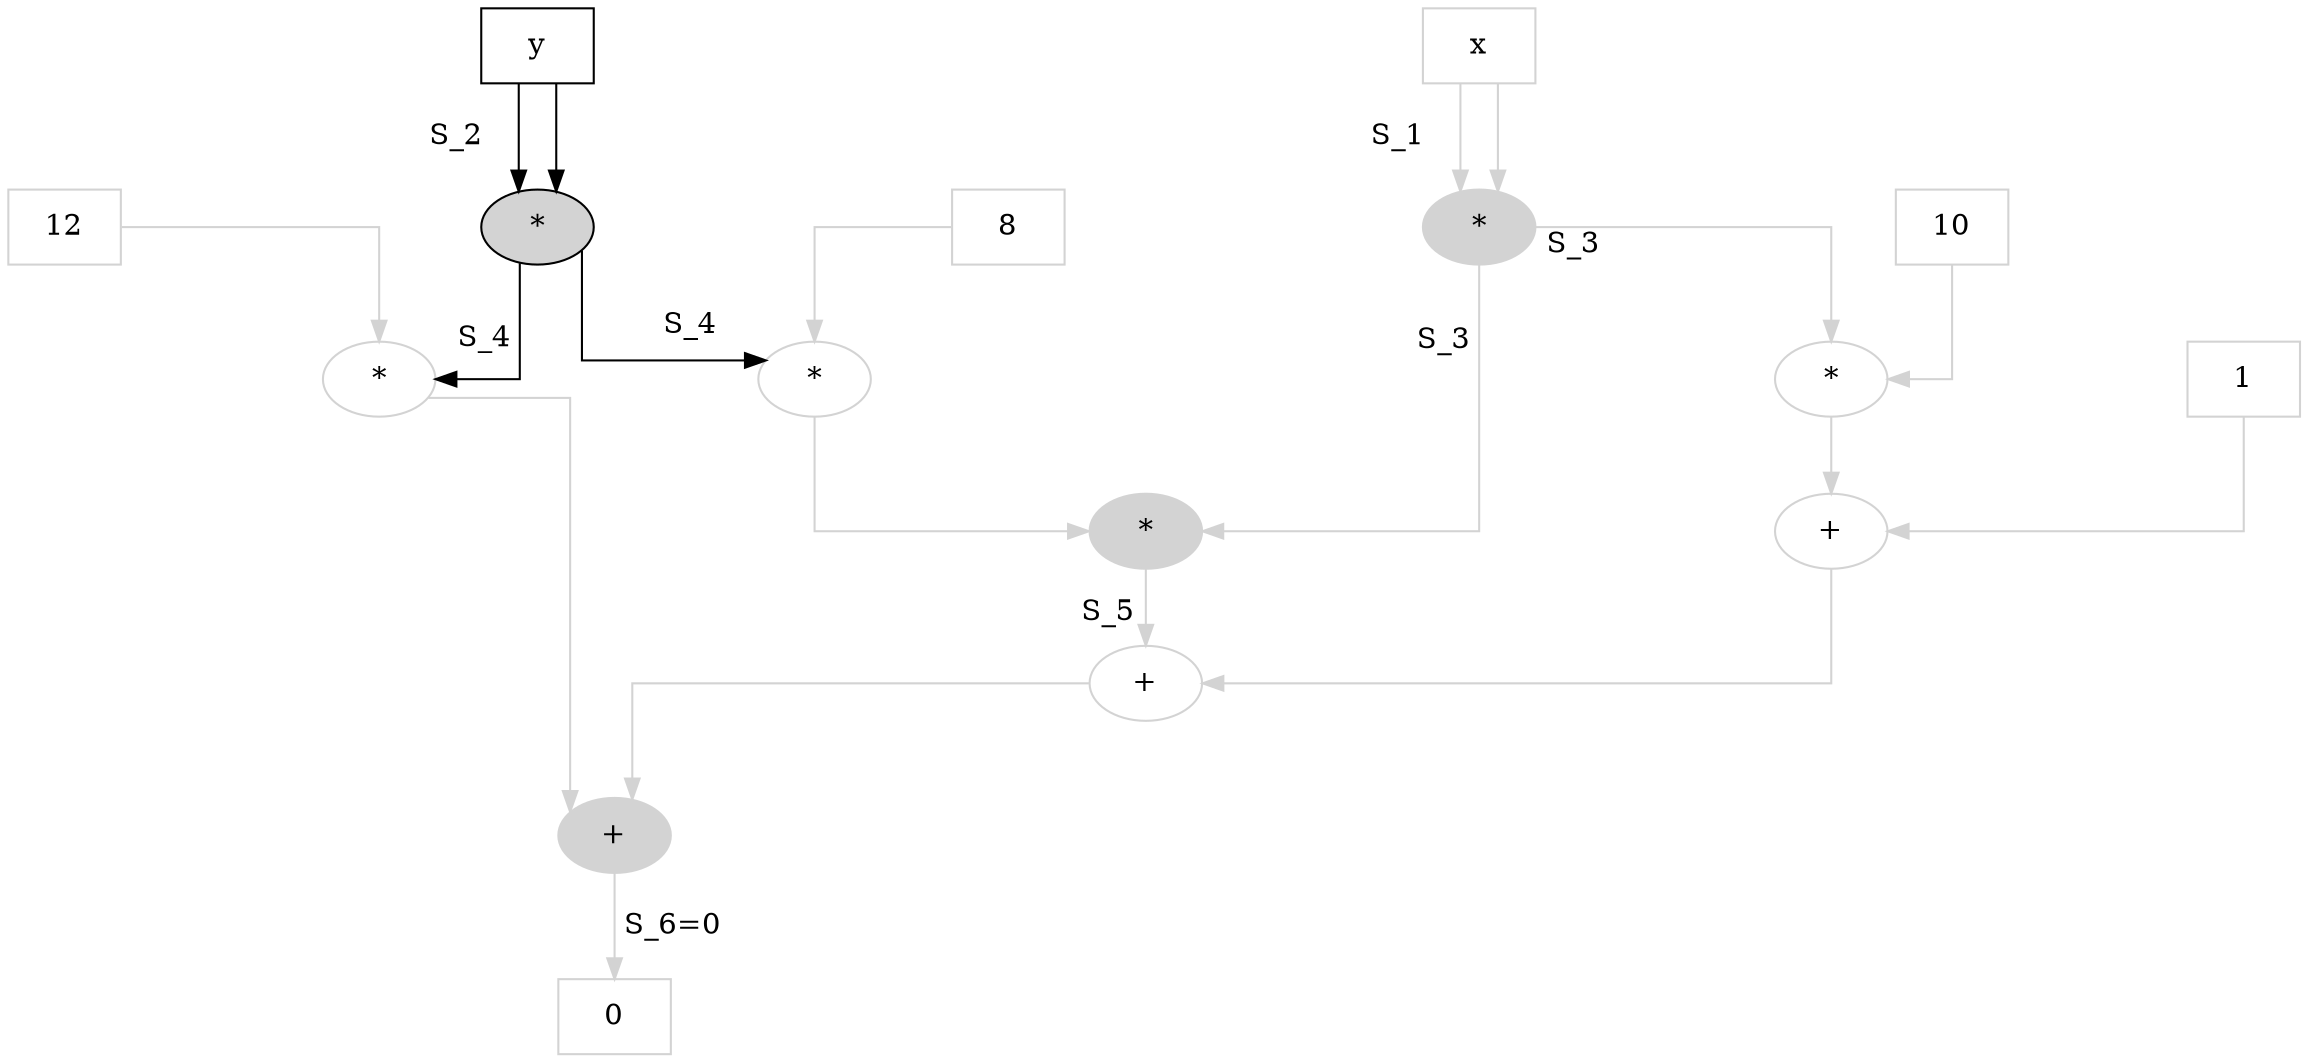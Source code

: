 digraph G2F {
	graph [center=true,
		forcelabels=true,
		nodesep=2.0,
		splines=ortho
	];
	n1	[color=lightgray,
		label=x,
		shape=box];
	n4	[color=lightgray,
		label="*",
		style=filled];
	n1 -> n4	[color=lightgray,
		label=S_1,
		labeldistance=4];
	n1 -> n4	[color=lightgray];
	n9	[color=lightgray,
		label="*"];
	n4 -> n9	[color=lightgray,
		labeldistance=2,
		taillabel=S_3];
	n13	[color=lightgray,
		label="*",
		style=filled];
	n4 -> n13	[color=lightgray,
		labeldistance=4,
		taillabel=S_3];
	n2	[label=y,
		shape=box];
	n6	[label="*",
		style=filled];
	n2 -> n6	[label=S_2];
	n2 -> n6;
	n10	[color=lightgray,
		label="*"];
	n6 -> n10	[headlabel=S_4,
		labeldistance=4];
	n11	[color=lightgray,
		label="*"];
	n6 -> n11	[labeldistance=4,
		taillabel=S_4];
	n3	[color=lightgray,
		label=10,
		shape=box];
	n3 -> n9	[color=lightgray];
	n12	[color=lightgray,
		label="+"];
	n9 -> n12	[color=lightgray];
	n14	[color=lightgray,
		label="+"];
	n13 -> n14	[color=lightgray,
		xlabel="S_5 "];
	n5	[color=lightgray,
		label=8,
		shape=box];
	n5 -> n10	[color=lightgray];
	n10 -> n13	[color=lightgray];
	n15	[color=lightgray,
		label="+",
		style=filled];
	n11 -> n15	[color=lightgray];
	n7	[color=lightgray,
		label=12,
		shape=box];
	n7 -> n11	[color=lightgray];
	n8	[color=lightgray,
		label=1,
		shape=box];
	n8 -> n12	[color=lightgray];
	n12 -> n14	[color=lightgray];
	n16	[color=lightgray,
		label=0,
		shape=box];
	n15 -> n16	[color=lightgray,
		label=" S_6=0",
		labeldistance=2];
	n14 -> n15	[color=lightgray];
}
